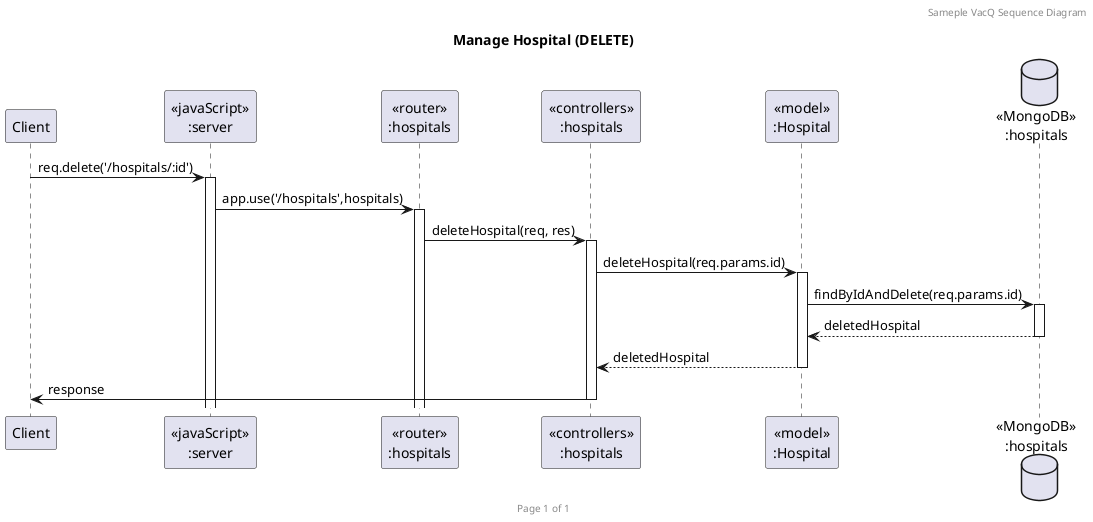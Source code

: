 @startuml Manage Hospital (DELETE)

header Sameple VacQ Sequence Diagram
footer Page %page% of %lastpage%
title "Manage Hospital (DELETE)"

participant "Client" as client
participant "<<javaScript>>\n:server" as server
participant "<<router>>\n:hospitals" as routerHospitals
participant "<<controllers>>\n:hospitals" as controllersHospitals
participant "<<model>>\n:Hospital" as modelHospital
database "<<MongoDB>>\n:hospitals" as HospitalsDatabase

client->server ++:req.delete('/hospitals/:id')
server->routerHospitals ++:app.use('/hospitals',hospitals)
routerHospitals -> controllersHospitals ++:deleteHospital(req, res)
controllersHospitals->modelHospital ++:deleteHospital(req.params.id)
modelHospital ->HospitalsDatabase ++: findByIdAndDelete(req.params.id)
HospitalsDatabase --> modelHospital --: deletedHospital
controllersHospitals <-- modelHospital --:deletedHospital
controllersHospitals->client --:response

@enduml